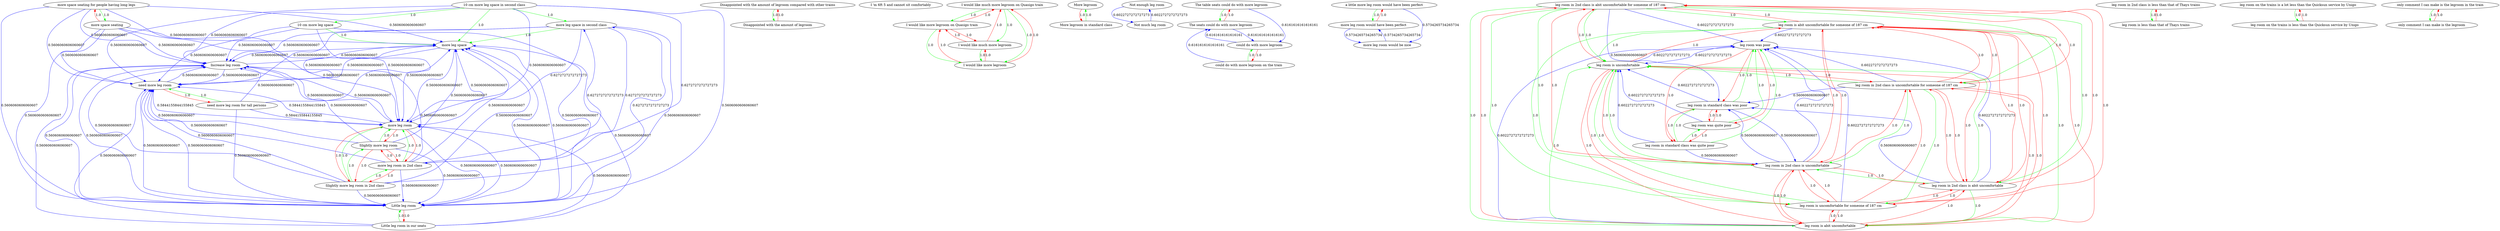 digraph rawGraph {
"10 cm more leg space in second class";"more leg space in second class";"more leg space";"10 cm more leg space";"Disappointed with the amount of legroom compared with other trains";"Disappointed with the amount of legroom";"I 'm 6ft 5 and cannot sit comfortably";"I would like much more legroom on Quasigo train";"I would like more legroom on Quasigo train";"I would like more legroom";"I would like much more legroom";"Increase leg room";"Little leg room in our seats";"Little leg room";"More legroom";"More legroom in standard class";"Not enough leg room";"Not much leg room";"Slightly more leg room in 2nd class";"more leg room in 2nd class";"more leg room";"Slightly more leg room";"The table seats could do with more legroom";"The seats could do with more legroom";"a little more leg room would have been perfect";"more leg room would have been perfect";"could do with more legroom on the train";"could do with more legroom";"leg room in 2nd class is abit uncomfortable for someone of 187 cm";"leg room is abit uncomfortable for someone of 187 cm";"leg room is abit uncomfortable";"leg room is uncomfortable";"leg room is uncomfortable for someone of 187 cm";"leg room in 2nd class is abit uncomfortable";"leg room in 2nd class is uncomfortable";"leg room in 2nd class is uncomfortable for someone of 187 cm";"leg room in 2nd class is less than that of Thays trains";"leg room is less than that of Thays trains";"leg room in standard class was quite poor";"leg room in standard class was poor";"leg room was poor";"leg room was quite poor";"leg room on the trains is a lot less than the Quicksun service by Unigo";"leg room on the trains is less than the Quicksun service by Unigo";"more leg room would be nice";"more space seating for people having long legs";"more space seating";"need more leg room for tall persons";"need more leg room";"only comment I can make is the legroom in the train";"only comment I can make is the legroom";"10 cm more leg space in second class" -> "more leg space in second class" [label=1.0] [color=green]
"more leg space in second class" -> "more leg space" [label=1.0] [color=green]
"10 cm more leg space in second class" -> "10 cm more leg space" [label=1.0] [color=green]
"10 cm more leg space" -> "more leg space" [label=1.0] [color=green]
"10 cm more leg space in second class" -> "more leg space" [label=1.0] [color=green]
"Disappointed with the amount of legroom compared with other trains" -> "Disappointed with the amount of legroom" [label=1.0] [color=green]
"Disappointed with the amount of legroom" -> "Disappointed with the amount of legroom compared with other trains" [label=1.0] [color=red]
"I would like much more legroom on Quasigo train" -> "I would like more legroom on Quasigo train" [label=1.0] [color=green]
"I would like more legroom on Quasigo train" -> "I would like more legroom" [label=1.0] [color=green]
"I would like much more legroom on Quasigo train" -> "I would like much more legroom" [label=1.0] [color=green]
"I would like much more legroom" -> "I would like more legroom" [label=1.0] [color=green]
"I would like much more legroom on Quasigo train" -> "I would like more legroom" [label=1.0] [color=green]
"I would like more legroom on Quasigo train" -> "I would like much more legroom on Quasigo train" [label=1.0] [color=red]
"I would like more legroom on Quasigo train" -> "I would like much more legroom" [label=1.0] [color=red]
"I would like more legroom" -> "I would like much more legroom on Quasigo train" [label=1.0] [color=red]
"I would like more legroom" -> "I would like more legroom on Quasigo train" [label=1.0] [color=red]
"I would like more legroom" -> "I would like much more legroom" [label=1.0] [color=red]
"I would like much more legroom" -> "I would like much more legroom on Quasigo train" [label=1.0] [color=red]
"I would like much more legroom" -> "I would like more legroom on Quasigo train" [label=1.0] [color=red]
"Little leg room in our seats" -> "Little leg room" [label=1.0] [color=green]
"Little leg room" -> "Little leg room in our seats" [label=1.0] [color=red]
"Increase leg room" -> "Little leg room" [label=0.5606060606060607] [color=blue]
"Little leg room" -> "Increase leg room" [label=0.5606060606060607] [color=blue]
"More legroom in standard class" -> "More legroom" [label=1.0] [color=green]
"More legroom" -> "More legroom in standard class" [label=1.0] [color=red]
"Not much leg room" -> "Not enough leg room" [label=0.6022727272727273] [color=blue]
"Not enough leg room" -> "Not much leg room" [label=0.6022727272727273] [color=blue]
"Slightly more leg room in 2nd class" -> "more leg room in 2nd class" [label=1.0] [color=green]
"more leg room in 2nd class" -> "more leg room" [label=1.0] [color=green]
"Slightly more leg room in 2nd class" -> "Slightly more leg room" [label=1.0] [color=green]
"Slightly more leg room" -> "more leg room" [label=1.0] [color=green]
"Slightly more leg room in 2nd class" -> "more leg room" [label=1.0] [color=green]
"more leg room in 2nd class" -> "Slightly more leg room in 2nd class" [label=1.0] [color=red]
"more leg room in 2nd class" -> "Slightly more leg room" [label=1.0] [color=red]
"more leg room" -> "Slightly more leg room in 2nd class" [label=1.0] [color=red]
"more leg room" -> "more leg room in 2nd class" [label=1.0] [color=red]
"more leg room" -> "Slightly more leg room" [label=1.0] [color=red]
"Slightly more leg room" -> "Slightly more leg room in 2nd class" [label=1.0] [color=red]
"Slightly more leg room" -> "more leg room in 2nd class" [label=1.0] [color=red]
"more leg space" -> "more leg room" [label=0.5606060606060607] [color=blue]
"more leg room" -> "more leg space" [label=0.5606060606060607] [color=blue]
"more leg space in second class" -> "more leg room in 2nd class" [label=0.6272727272727273] [color=blue]
"more leg room in 2nd class" -> "more leg space in second class" [label=0.6272727272727273] [color=blue]
"more leg room" -> "Increase leg room" [label=0.5606060606060607] [color=blue]
"Increase leg room" -> "more leg room" [label=0.5606060606060607] [color=blue]
"more leg room" -> "Little leg room" [label=0.5606060606060607] [color=blue]
"Little leg room" -> "more leg room" [label=0.5606060606060607] [color=blue]
"The table seats could do with more legroom" -> "The seats could do with more legroom" [label=1.0] [color=green]
"The seats could do with more legroom" -> "The table seats could do with more legroom" [label=1.0] [color=red]
"a little more leg room would have been perfect" -> "more leg room would have been perfect" [label=1.0] [color=green]
"more leg room would have been perfect" -> "a little more leg room would have been perfect" [label=1.0] [color=red]
"could do with more legroom on the train" -> "could do with more legroom" [label=1.0] [color=green]
"could do with more legroom" -> "could do with more legroom on the train" [label=1.0] [color=red]
"could do with more legroom" -> "The seats could do with more legroom" [label=0.6161616161616161] [color=blue]
"The seats could do with more legroom" -> "could do with more legroom" [label=0.6161616161616161] [color=blue]
"leg room in 2nd class is abit uncomfortable for someone of 187 cm" -> "leg room is abit uncomfortable for someone of 187 cm" [label=1.0] [color=green]
"leg room is abit uncomfortable for someone of 187 cm" -> "leg room is abit uncomfortable" [label=1.0] [color=green]
"leg room is abit uncomfortable" -> "leg room is uncomfortable" [label=1.0] [color=green]
"leg room is abit uncomfortable for someone of 187 cm" -> "leg room is uncomfortable for someone of 187 cm" [label=1.0] [color=green]
"leg room is uncomfortable for someone of 187 cm" -> "leg room is uncomfortable" [label=1.0] [color=green]
"leg room in 2nd class is abit uncomfortable for someone of 187 cm" -> "leg room in 2nd class is abit uncomfortable" [label=1.0] [color=green]
"leg room in 2nd class is abit uncomfortable" -> "leg room is abit uncomfortable" [label=1.0] [color=green]
"leg room in 2nd class is abit uncomfortable" -> "leg room in 2nd class is uncomfortable" [label=1.0] [color=green]
"leg room in 2nd class is uncomfortable" -> "leg room is uncomfortable" [label=1.0] [color=green]
"leg room in 2nd class is abit uncomfortable for someone of 187 cm" -> "leg room in 2nd class is uncomfortable for someone of 187 cm" [label=1.0] [color=green]
"leg room in 2nd class is uncomfortable for someone of 187 cm" -> "leg room is uncomfortable for someone of 187 cm" [label=1.0] [color=green]
"leg room in 2nd class is uncomfortable for someone of 187 cm" -> "leg room in 2nd class is uncomfortable" [label=1.0] [color=green]
"leg room in 2nd class is abit uncomfortable for someone of 187 cm" -> "leg room is abit uncomfortable" [label=1.0] [color=green]
"leg room in 2nd class is abit uncomfortable for someone of 187 cm" -> "leg room is uncomfortable for someone of 187 cm" [label=1.0] [color=green]
"leg room in 2nd class is abit uncomfortable for someone of 187 cm" -> "leg room in 2nd class is uncomfortable" [label=1.0] [color=green]
"leg room is abit uncomfortable for someone of 187 cm" -> "leg room is uncomfortable" [label=1.0] [color=green]
"leg room in 2nd class is abit uncomfortable" -> "leg room is uncomfortable" [label=1.0] [color=green]
"leg room in 2nd class is uncomfortable for someone of 187 cm" -> "leg room is uncomfortable" [label=1.0] [color=green]
"leg room in 2nd class is abit uncomfortable for someone of 187 cm" -> "leg room is uncomfortable" [label=1.0] [color=green]
"leg room is abit uncomfortable for someone of 187 cm" -> "leg room in 2nd class is abit uncomfortable for someone of 187 cm" [label=1.0] [color=red]
"leg room is abit uncomfortable for someone of 187 cm" -> "leg room in 2nd class is abit uncomfortable" [label=1.0] [color=red]
"leg room is abit uncomfortable for someone of 187 cm" -> "leg room in 2nd class is uncomfortable" [label=1.0] [color=red]
"leg room is abit uncomfortable for someone of 187 cm" -> "leg room in 2nd class is uncomfortable for someone of 187 cm" [label=1.0] [color=red]
"leg room is abit uncomfortable" -> "leg room in 2nd class is abit uncomfortable for someone of 187 cm" [label=1.0] [color=red]
"leg room is abit uncomfortable" -> "leg room is abit uncomfortable for someone of 187 cm" [label=1.0] [color=red]
"leg room is abit uncomfortable" -> "leg room is uncomfortable for someone of 187 cm" [label=1.0] [color=red]
"leg room is abit uncomfortable" -> "leg room in 2nd class is abit uncomfortable" [label=1.0] [color=red]
"leg room is abit uncomfortable" -> "leg room in 2nd class is uncomfortable" [label=1.0] [color=red]
"leg room is abit uncomfortable" -> "leg room in 2nd class is uncomfortable for someone of 187 cm" [label=1.0] [color=red]
"leg room is uncomfortable" -> "leg room in 2nd class is abit uncomfortable for someone of 187 cm" [label=1.0] [color=red]
"leg room is uncomfortable" -> "leg room is abit uncomfortable for someone of 187 cm" [label=1.0] [color=red]
"leg room is uncomfortable" -> "leg room is abit uncomfortable" [label=1.0] [color=red]
"leg room is uncomfortable" -> "leg room is uncomfortable for someone of 187 cm" [label=1.0] [color=red]
"leg room is uncomfortable" -> "leg room in 2nd class is abit uncomfortable" [label=1.0] [color=red]
"leg room is uncomfortable" -> "leg room in 2nd class is uncomfortable" [label=1.0] [color=red]
"leg room is uncomfortable" -> "leg room in 2nd class is uncomfortable for someone of 187 cm" [label=1.0] [color=red]
"leg room is uncomfortable for someone of 187 cm" -> "leg room in 2nd class is abit uncomfortable for someone of 187 cm" [label=1.0] [color=red]
"leg room is uncomfortable for someone of 187 cm" -> "leg room is abit uncomfortable for someone of 187 cm" [label=1.0] [color=red]
"leg room is uncomfortable for someone of 187 cm" -> "leg room is abit uncomfortable" [label=1.0] [color=red]
"leg room is uncomfortable for someone of 187 cm" -> "leg room in 2nd class is abit uncomfortable" [label=1.0] [color=red]
"leg room is uncomfortable for someone of 187 cm" -> "leg room in 2nd class is uncomfortable" [label=1.0] [color=red]
"leg room is uncomfortable for someone of 187 cm" -> "leg room in 2nd class is uncomfortable for someone of 187 cm" [label=1.0] [color=red]
"leg room in 2nd class is abit uncomfortable" -> "leg room in 2nd class is abit uncomfortable for someone of 187 cm" [label=1.0] [color=red]
"leg room in 2nd class is abit uncomfortable" -> "leg room is abit uncomfortable for someone of 187 cm" [label=1.0] [color=red]
"leg room in 2nd class is abit uncomfortable" -> "leg room is uncomfortable for someone of 187 cm" [label=1.0] [color=red]
"leg room in 2nd class is abit uncomfortable" -> "leg room in 2nd class is uncomfortable for someone of 187 cm" [label=1.0] [color=red]
"leg room in 2nd class is uncomfortable" -> "leg room in 2nd class is abit uncomfortable for someone of 187 cm" [label=1.0] [color=red]
"leg room in 2nd class is uncomfortable" -> "leg room is abit uncomfortable for someone of 187 cm" [label=1.0] [color=red]
"leg room in 2nd class is uncomfortable" -> "leg room is abit uncomfortable" [label=1.0] [color=red]
"leg room in 2nd class is uncomfortable" -> "leg room is uncomfortable for someone of 187 cm" [label=1.0] [color=red]
"leg room in 2nd class is uncomfortable" -> "leg room in 2nd class is abit uncomfortable" [label=1.0] [color=red]
"leg room in 2nd class is uncomfortable" -> "leg room in 2nd class is uncomfortable for someone of 187 cm" [label=1.0] [color=red]
"leg room in 2nd class is uncomfortable for someone of 187 cm" -> "leg room in 2nd class is abit uncomfortable for someone of 187 cm" [label=1.0] [color=red]
"leg room in 2nd class is uncomfortable for someone of 187 cm" -> "leg room is abit uncomfortable for someone of 187 cm" [label=1.0] [color=red]
"leg room in 2nd class is uncomfortable for someone of 187 cm" -> "leg room is abit uncomfortable" [label=1.0] [color=red]
"leg room in 2nd class is uncomfortable for someone of 187 cm" -> "leg room in 2nd class is abit uncomfortable" [label=1.0] [color=red]
"leg room in 2nd class is less than that of Thays trains" -> "leg room is less than that of Thays trains" [label=1.0] [color=green]
"leg room is less than that of Thays trains" -> "leg room in 2nd class is less than that of Thays trains" [label=1.0] [color=red]
"leg room in standard class was quite poor" -> "leg room in standard class was poor" [label=1.0] [color=green]
"leg room in standard class was poor" -> "leg room was poor" [label=1.0] [color=green]
"leg room in standard class was quite poor" -> "leg room was quite poor" [label=1.0] [color=green]
"leg room was quite poor" -> "leg room was poor" [label=1.0] [color=green]
"leg room in standard class was quite poor" -> "leg room was poor" [label=1.0] [color=green]
"leg room in standard class was poor" -> "leg room in standard class was quite poor" [label=1.0] [color=red]
"leg room in standard class was poor" -> "leg room was quite poor" [label=1.0] [color=red]
"leg room was poor" -> "leg room in standard class was quite poor" [label=1.0] [color=red]
"leg room was poor" -> "leg room in standard class was poor" [label=1.0] [color=red]
"leg room was poor" -> "leg room was quite poor" [label=1.0] [color=red]
"leg room was quite poor" -> "leg room in standard class was quite poor" [label=1.0] [color=red]
"leg room was quite poor" -> "leg room in standard class was poor" [label=1.0] [color=red]
"leg room is uncomfortable" -> "leg room was poor" [label=0.6022727272727273] [color=blue]
"leg room was poor" -> "leg room is uncomfortable" [label=0.6022727272727273] [color=blue]
"leg room in 2nd class is uncomfortable" -> "leg room in standard class was poor" [label=0.5606060606060607] [color=blue]
"leg room in standard class was poor" -> "leg room in 2nd class is uncomfortable" [label=0.5606060606060607] [color=blue]
"leg room in standard class was quite poor" -> "leg room is uncomfortable" [label=0.6022727272727273] [color=blue]
"leg room on the trains is a lot less than the Quicksun service by Unigo" -> "leg room on the trains is less than the Quicksun service by Unigo" [label=1.0] [color=green]
"leg room on the trains is less than the Quicksun service by Unigo" -> "leg room on the trains is a lot less than the Quicksun service by Unigo" [label=1.0] [color=red]
"more leg room would have been perfect" -> "more leg room would be nice" [label=0.5734265734265734] [color=blue]
"more leg room would be nice" -> "more leg room would have been perfect" [label=0.5734265734265734] [color=blue]
"more space seating for people having long legs" -> "more space seating" [label=1.0] [color=green]
"more space seating" -> "more space seating for people having long legs" [label=1.0] [color=red]
"more space seating" -> "more leg room" [label=0.5606060606060607] [color=blue]
"need more leg room for tall persons" -> "need more leg room" [label=1.0] [color=green]
"need more leg room" -> "need more leg room for tall persons" [label=1.0] [color=red]
"need more leg room" -> "more leg room" [label=0.5844155844155845] [color=blue]
"more leg room" -> "need more leg room" [label=0.5844155844155845] [color=blue]
"only comment I can make is the legroom in the train" -> "only comment I can make is the legroom" [label=1.0] [color=green]
"only comment I can make is the legroom" -> "only comment I can make is the legroom in the train" [label=1.0] [color=red]
"10 cm more leg space in second class" -> "more leg room in 2nd class" [label=0.6272727272727273] [color=blue]
"10 cm more leg space in second class" -> "more leg room" [label=0.5606060606060607] [color=blue]
"more leg space in second class" -> "more leg room" [label=0.6272727272727273] [color=blue]
"more leg space" -> "Increase leg room" [label=0.5606060606060607] [color=blue]
"more leg space" -> "need more leg room" [label=0.5606060606060607] [color=blue]
"more leg space" -> "Little leg room" [label=0.5606060606060607] [color=blue]
"10 cm more leg space" -> "Increase leg room" [label=0.5606060606060607] [color=blue]
"10 cm more leg space" -> "need more leg room" [label=0.5606060606060607] [color=blue]
"10 cm more leg space" -> "Little leg room" [label=0.5606060606060607] [color=blue]
"10 cm more leg space" -> "more leg room" [label=0.5606060606060607] [color=blue]
"Increase leg room" -> "more leg space" [label=0.5606060606060607] [color=blue]
"Increase leg room" -> "need more leg room" [label=0.5606060606060607] [color=blue]
"Little leg room in our seats" -> "Increase leg room" [label=0.5606060606060607] [color=blue]
"Little leg room in our seats" -> "more leg room" [label=0.5606060606060607] [color=blue]
"Little leg room" -> "more leg space" [label=0.5606060606060607] [color=blue]
"Little leg room" -> "need more leg room" [label=0.5606060606060607] [color=blue]
"Slightly more leg room in 2nd class" -> "more leg space" [label=0.5606060606060607] [color=blue]
"Slightly more leg room in 2nd class" -> "Increase leg room" [label=0.5606060606060607] [color=blue]
"Slightly more leg room in 2nd class" -> "need more leg room" [label=0.5606060606060607] [color=blue]
"Slightly more leg room in 2nd class" -> "Little leg room" [label=0.5606060606060607] [color=blue]
"Slightly more leg room in 2nd class" -> "more leg space in second class" [label=0.6272727272727273] [color=blue]
"more leg room in 2nd class" -> "more leg space" [label=0.5606060606060607] [color=blue]
"more leg room in 2nd class" -> "Increase leg room" [label=0.5606060606060607] [color=blue]
"more leg room in 2nd class" -> "need more leg room" [label=0.5606060606060607] [color=blue]
"more leg room in 2nd class" -> "Little leg room" [label=0.5606060606060607] [color=blue]
"Slightly more leg room" -> "more leg space" [label=0.5606060606060607] [color=blue]
"Slightly more leg room" -> "Increase leg room" [label=0.5606060606060607] [color=blue]
"Slightly more leg room" -> "need more leg room" [label=0.5606060606060607] [color=blue]
"Slightly more leg room" -> "Little leg room" [label=0.5606060606060607] [color=blue]
"The table seats could do with more legroom" -> "could do with more legroom" [label=0.6161616161616161] [color=blue]
"a little more leg room would have been perfect" -> "more leg room would be nice" [label=0.5734265734265734] [color=blue]
"could do with more legroom on the train" -> "The seats could do with more legroom" [label=0.6161616161616161] [color=blue]
"leg room in 2nd class is abit uncomfortable for someone of 187 cm" -> "leg room was poor" [label=0.6022727272727273] [color=blue]
"leg room in 2nd class is abit uncomfortable for someone of 187 cm" -> "leg room in standard class was poor" [label=0.5606060606060607] [color=blue]
"leg room is abit uncomfortable for someone of 187 cm" -> "leg room was poor" [label=0.6022727272727273] [color=blue]
"leg room is abit uncomfortable" -> "leg room was poor" [label=0.6022727272727273] [color=blue]
"leg room is uncomfortable for someone of 187 cm" -> "leg room was poor" [label=0.6022727272727273] [color=blue]
"leg room in 2nd class is abit uncomfortable" -> "leg room was poor" [label=0.6022727272727273] [color=blue]
"leg room in 2nd class is abit uncomfortable" -> "leg room in standard class was poor" [label=0.5606060606060607] [color=blue]
"leg room in 2nd class is uncomfortable" -> "leg room was poor" [label=0.6022727272727273] [color=blue]
"leg room in 2nd class is uncomfortable for someone of 187 cm" -> "leg room was poor" [label=0.6022727272727273] [color=blue]
"leg room in 2nd class is uncomfortable for someone of 187 cm" -> "leg room in standard class was poor" [label=0.5606060606060607] [color=blue]
"leg room in standard class was quite poor" -> "leg room in 2nd class is uncomfortable" [label=0.5606060606060607] [color=blue]
"leg room in standard class was poor" -> "leg room is uncomfortable" [label=0.6022727272727273] [color=blue]
"leg room was quite poor" -> "leg room is uncomfortable" [label=0.6022727272727273] [color=blue]
"more space seating for people having long legs" -> "more leg room" [label=0.5606060606060607] [color=blue]
"more space seating" -> "more leg space" [label=0.5606060606060607] [color=blue]
"more space seating" -> "Increase leg room" [label=0.5606060606060607] [color=blue]
"more space seating" -> "need more leg room" [label=0.5606060606060607] [color=blue]
"more space seating" -> "Little leg room" [label=0.5606060606060607] [color=blue]
"need more leg room for tall persons" -> "more leg room" [label=0.5844155844155845] [color=blue]
"need more leg room" -> "more leg space" [label=0.5606060606060607] [color=blue]
"need more leg room" -> "Increase leg room" [label=0.5606060606060607] [color=blue]
"need more leg room" -> "Little leg room" [label=0.5606060606060607] [color=blue]
"10 cm more leg space in second class" -> "Increase leg room" [label=0.5606060606060607] [color=blue]
"10 cm more leg space in second class" -> "need more leg room" [label=0.5606060606060607] [color=blue]
"10 cm more leg space in second class" -> "Little leg room" [label=0.5606060606060607] [color=blue]
"more leg space in second class" -> "Increase leg room" [label=0.5606060606060607] [color=blue]
"more leg space in second class" -> "need more leg room" [label=0.5606060606060607] [color=blue]
"more leg space in second class" -> "Little leg room" [label=0.5606060606060607] [color=blue]
"Little leg room in our seats" -> "more leg space" [label=0.5606060606060607] [color=blue]
"Little leg room in our seats" -> "need more leg room" [label=0.5606060606060607] [color=blue]
"more space seating for people having long legs" -> "more leg space" [label=0.5606060606060607] [color=blue]
"more space seating for people having long legs" -> "Increase leg room" [label=0.5606060606060607] [color=blue]
"more space seating for people having long legs" -> "need more leg room" [label=0.5606060606060607] [color=blue]
"more space seating for people having long legs" -> "Little leg room" [label=0.5606060606060607] [color=blue]
"need more leg room for tall persons" -> "more leg space" [label=0.5606060606060607] [color=blue]
"need more leg room for tall persons" -> "Increase leg room" [label=0.5606060606060607] [color=blue]
"need more leg room for tall persons" -> "Little leg room" [label=0.5606060606060607] [color=blue]
}